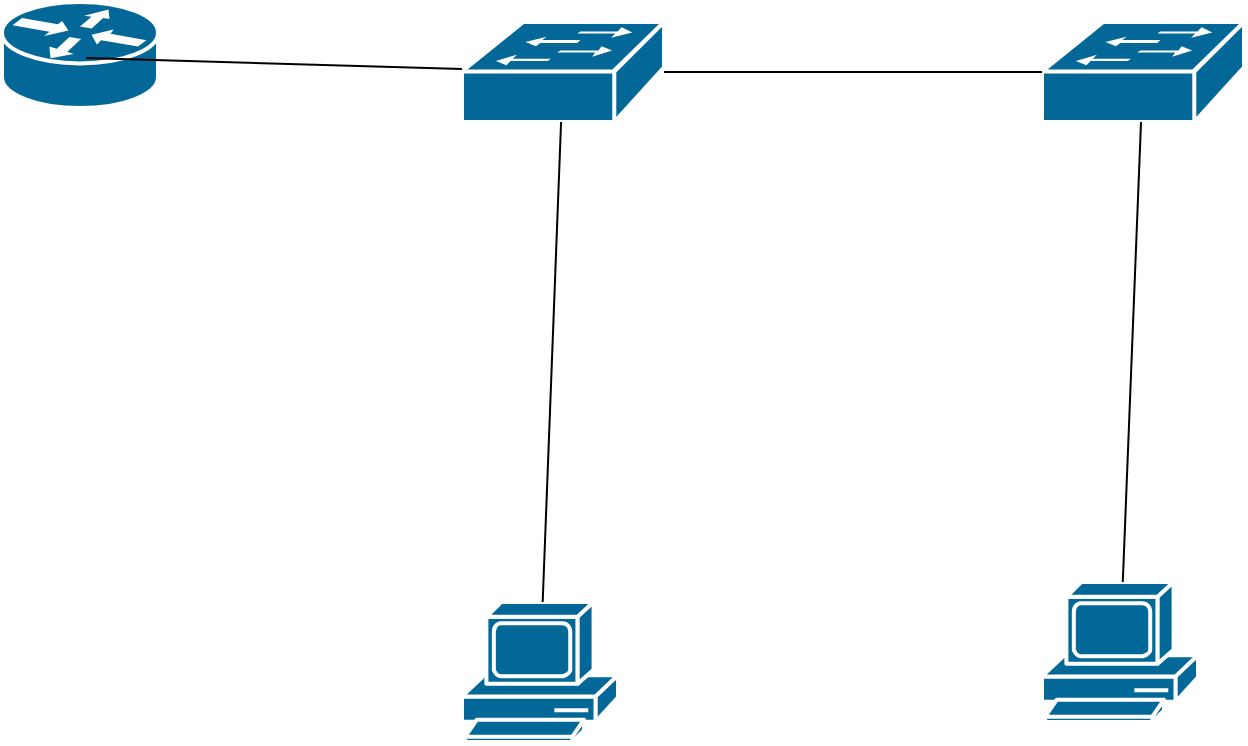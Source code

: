 <mxfile version="20.3.0" type="github">
  <diagram name="Page-1" id="c37626ed-c26b-45fb-9056-f9ebc6bb27b6">
    <mxGraphModel dx="2844" dy="1588" grid="1" gridSize="10" guides="1" tooltips="1" connect="1" arrows="1" fold="1" page="1" pageScale="1" pageWidth="1100" pageHeight="850" background="none" math="0" shadow="0">
      <root>
        <mxCell id="0" />
        <mxCell id="1" parent="0" />
        <mxCell id="1c7a67bf8fd3230f-46" value="" style="shape=mxgraph.cisco.routers.router;html=1;dashed=0;fillColor=#036897;strokeColor=#ffffff;strokeWidth=2;verticalLabelPosition=bottom;verticalAlign=top;rounded=0;shadow=0;comic=0;fontFamily=Verdana;fontSize=12;" parent="1" vertex="1">
          <mxGeometry x="210" y="230" width="78" height="53" as="geometry" />
        </mxCell>
        <mxCell id="0y3O6KU2R8G9xpDFajV6-1" value="" style="shape=mxgraph.cisco.computers_and_peripherals.pc;sketch=0;html=1;pointerEvents=1;dashed=0;fillColor=#036897;strokeColor=#ffffff;strokeWidth=2;verticalLabelPosition=bottom;verticalAlign=top;align=center;outlineConnect=0;" vertex="1" parent="1">
          <mxGeometry x="440" y="530" width="78" height="70" as="geometry" />
        </mxCell>
        <mxCell id="0y3O6KU2R8G9xpDFajV6-2" value="" style="shape=mxgraph.cisco.computers_and_peripherals.pc;sketch=0;html=1;pointerEvents=1;dashed=0;fillColor=#036897;strokeColor=#ffffff;strokeWidth=2;verticalLabelPosition=bottom;verticalAlign=top;align=center;outlineConnect=0;" vertex="1" parent="1">
          <mxGeometry x="730" y="520" width="78" height="70" as="geometry" />
        </mxCell>
        <mxCell id="0y3O6KU2R8G9xpDFajV6-3" value="" style="shape=mxgraph.cisco.switches.workgroup_switch;sketch=0;html=1;pointerEvents=1;dashed=0;fillColor=#036897;strokeColor=#ffffff;strokeWidth=2;verticalLabelPosition=bottom;verticalAlign=top;align=center;outlineConnect=0;" vertex="1" parent="1">
          <mxGeometry x="440" y="240" width="101" height="50" as="geometry" />
        </mxCell>
        <mxCell id="0y3O6KU2R8G9xpDFajV6-4" value="" style="shape=mxgraph.cisco.switches.workgroup_switch;sketch=0;html=1;pointerEvents=1;dashed=0;fillColor=#036897;strokeColor=#ffffff;strokeWidth=2;verticalLabelPosition=bottom;verticalAlign=top;align=center;outlineConnect=0;" vertex="1" parent="1">
          <mxGeometry x="730" y="240" width="101" height="50" as="geometry" />
        </mxCell>
        <mxCell id="0y3O6KU2R8G9xpDFajV6-10" value="" style="endArrow=none;html=1;rounded=0;" edge="1" parent="1" source="0y3O6KU2R8G9xpDFajV6-1" target="0y3O6KU2R8G9xpDFajV6-3">
          <mxGeometry width="50" height="50" relative="1" as="geometry">
            <mxPoint x="1170" y="810" as="sourcePoint" />
            <mxPoint x="1220" y="760" as="targetPoint" />
          </mxGeometry>
        </mxCell>
        <mxCell id="0y3O6KU2R8G9xpDFajV6-11" value="" style="endArrow=none;html=1;rounded=0;" edge="1" parent="1" source="0y3O6KU2R8G9xpDFajV6-2" target="0y3O6KU2R8G9xpDFajV6-4">
          <mxGeometry width="50" height="50" relative="1" as="geometry">
            <mxPoint x="490.342" y="540" as="sourcePoint" />
            <mxPoint x="499.542" y="300" as="targetPoint" />
          </mxGeometry>
        </mxCell>
        <mxCell id="0y3O6KU2R8G9xpDFajV6-12" value="" style="endArrow=none;html=1;rounded=0;" edge="1" parent="1" source="0y3O6KU2R8G9xpDFajV6-3" target="0y3O6KU2R8G9xpDFajV6-4">
          <mxGeometry width="50" height="50" relative="1" as="geometry">
            <mxPoint x="780.388" y="530" as="sourcePoint" />
            <mxPoint x="789.509" y="300" as="targetPoint" />
          </mxGeometry>
        </mxCell>
        <mxCell id="0y3O6KU2R8G9xpDFajV6-13" value="" style="endArrow=none;html=1;rounded=0;exitX=0.538;exitY=0.528;exitDx=0;exitDy=0;exitPerimeter=0;" edge="1" parent="1" source="1c7a67bf8fd3230f-46" target="0y3O6KU2R8G9xpDFajV6-3">
          <mxGeometry width="50" height="50" relative="1" as="geometry">
            <mxPoint x="551" y="275" as="sourcePoint" />
            <mxPoint x="740" y="275" as="targetPoint" />
          </mxGeometry>
        </mxCell>
      </root>
    </mxGraphModel>
  </diagram>
</mxfile>
